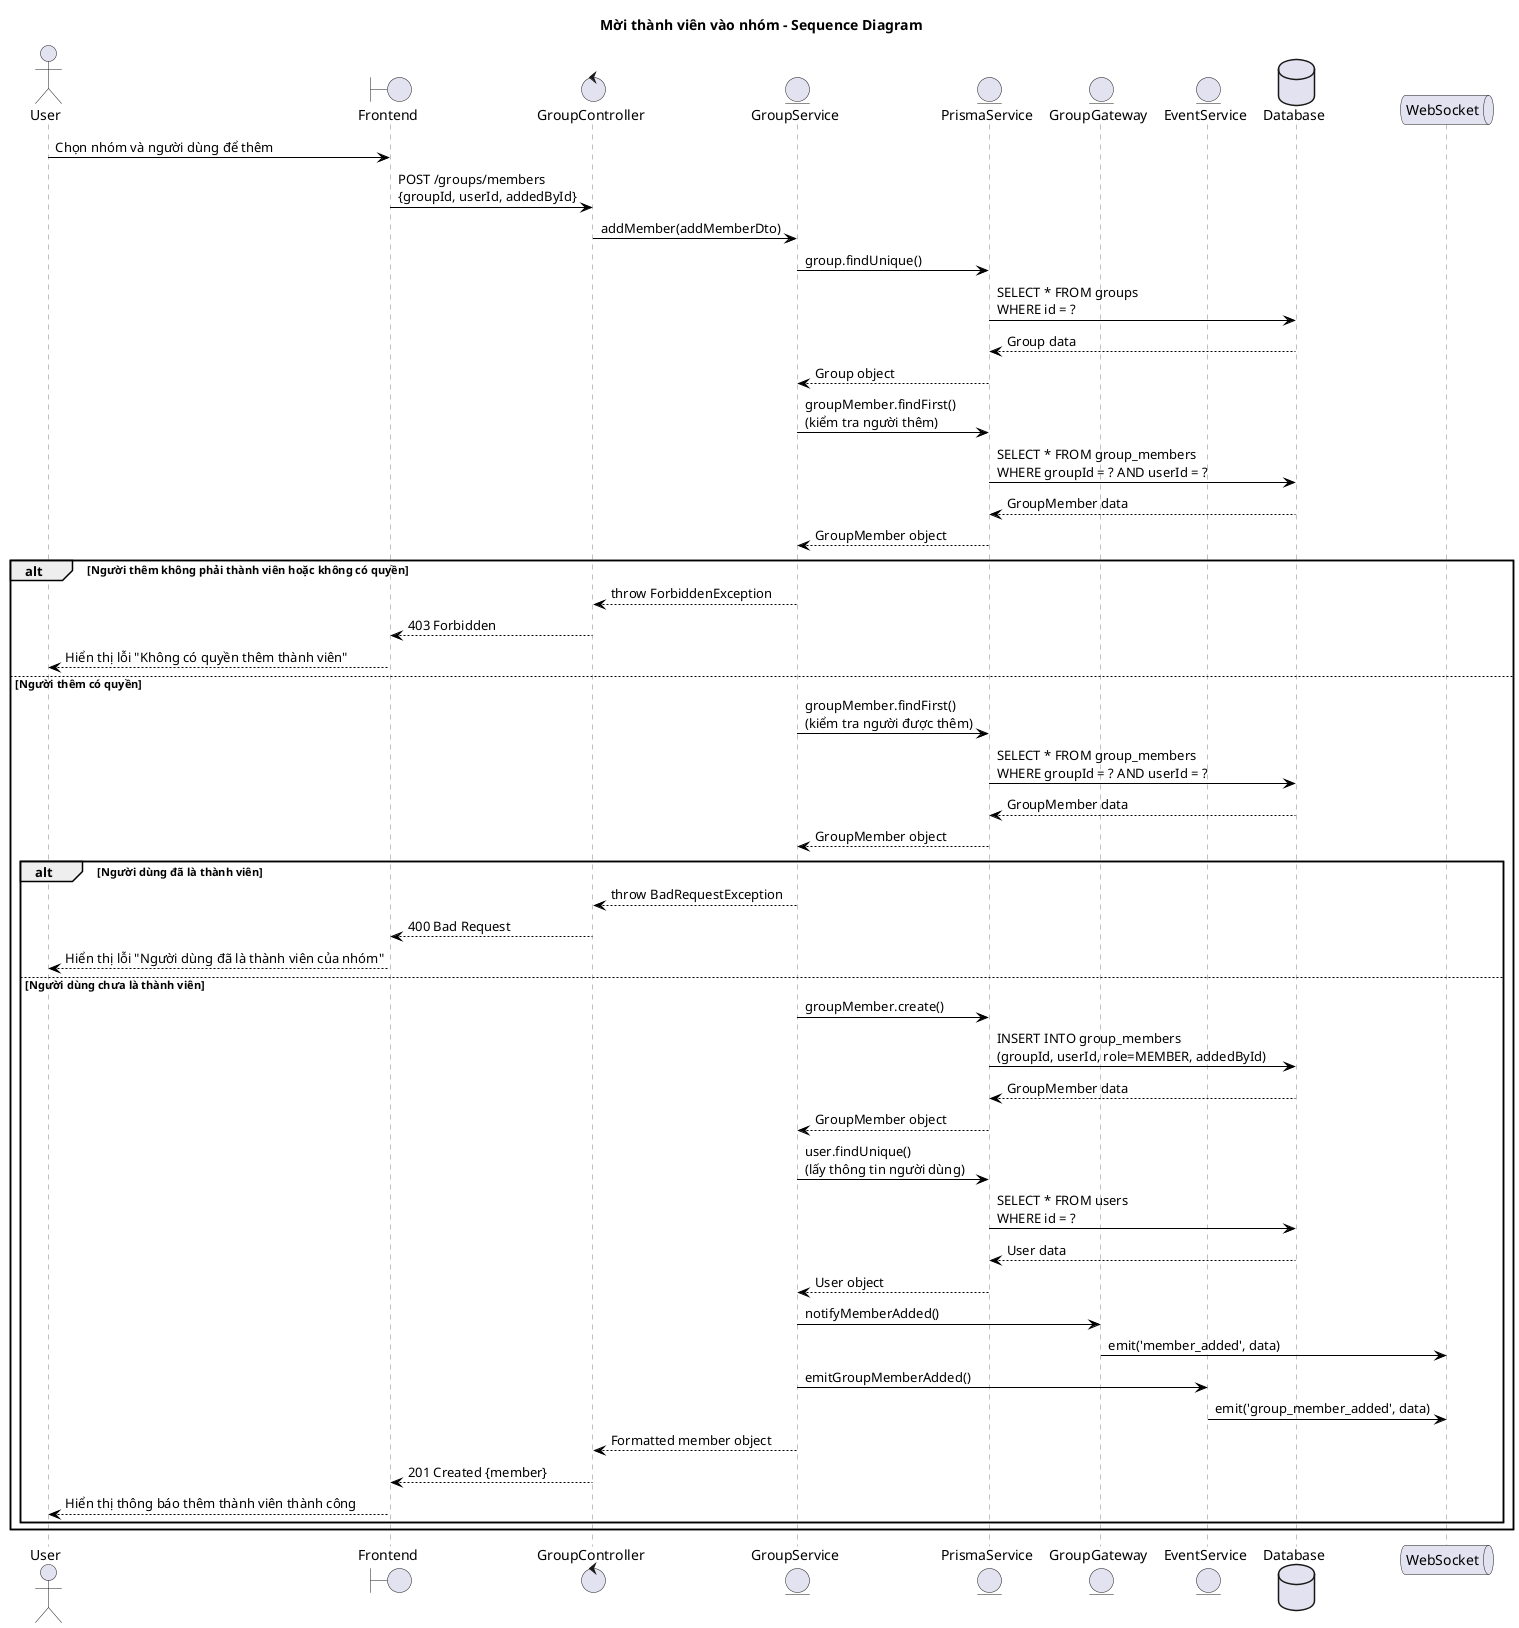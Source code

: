 @startuml Mời thành viên vào nhóm - Sequence Diagram
title Mời thành viên vào nhóm - Sequence Diagram

skinparam sequenceParticipant {
    BorderColor grey
    BackgroundColor white
    FontColor black
}

skinparam sequenceLifeLine {
    BorderColor grey
    BackgroundColor white
}

skinparam sequenceArrow {
    Color black
}

actor User
boundary "Frontend" as Frontend
control "GroupController" as Controller
entity "GroupService" as Service
entity "PrismaService" as Prisma
entity "GroupGateway" as Gateway
entity "EventService" as Event
database "Database" as DB
queue "WebSocket" as WS

User -> Frontend: Chọn nhóm và người dùng để thêm
Frontend -> Controller: POST /groups/members\n{groupId, userId, addedById}

Controller -> Service: addMember(addMemberDto)

Service -> Prisma: group.findUnique()
Prisma -> DB: SELECT * FROM groups\nWHERE id = ?
DB --> Prisma: Group data
Prisma --> Service: Group object

Service -> Prisma: groupMember.findFirst()\n(kiểm tra người thêm)
Prisma -> DB: SELECT * FROM group_members\nWHERE groupId = ? AND userId = ?
DB --> Prisma: GroupMember data
Prisma --> Service: GroupMember object

alt Người thêm không phải thành viên hoặc không có quyền
    Service --> Controller: throw ForbiddenException
    Controller --> Frontend: 403 Forbidden
    Frontend --> User: Hiển thị lỗi "Không có quyền thêm thành viên"
else Người thêm có quyền
    Service -> Prisma: groupMember.findFirst()\n(kiểm tra người được thêm)
    Prisma -> DB: SELECT * FROM group_members\nWHERE groupId = ? AND userId = ?
    DB --> Prisma: GroupMember data
    Prisma --> Service: GroupMember object
    
    alt Người dùng đã là thành viên
        Service --> Controller: throw BadRequestException
        Controller --> Frontend: 400 Bad Request
        Frontend --> User: Hiển thị lỗi "Người dùng đã là thành viên của nhóm"
    else Người dùng chưa là thành viên
        Service -> Prisma: groupMember.create()
        Prisma -> DB: INSERT INTO group_members\n(groupId, userId, role=MEMBER, addedById)
        DB --> Prisma: GroupMember data
        Prisma --> Service: GroupMember object
        
        Service -> Prisma: user.findUnique()\n(lấy thông tin người dùng)
        Prisma -> DB: SELECT * FROM users\nWHERE id = ?
        DB --> Prisma: User data
        Prisma --> Service: User object
        
        Service -> Gateway: notifyMemberAdded()
        Gateway -> WS: emit('member_added', data)
        
        Service -> Event: emitGroupMemberAdded()
        Event -> WS: emit('group_member_added', data)
        
        Service --> Controller: Formatted member object
        Controller --> Frontend: 201 Created {member}
        Frontend --> User: Hiển thị thông báo thêm thành viên thành công
    end
end

@enduml
